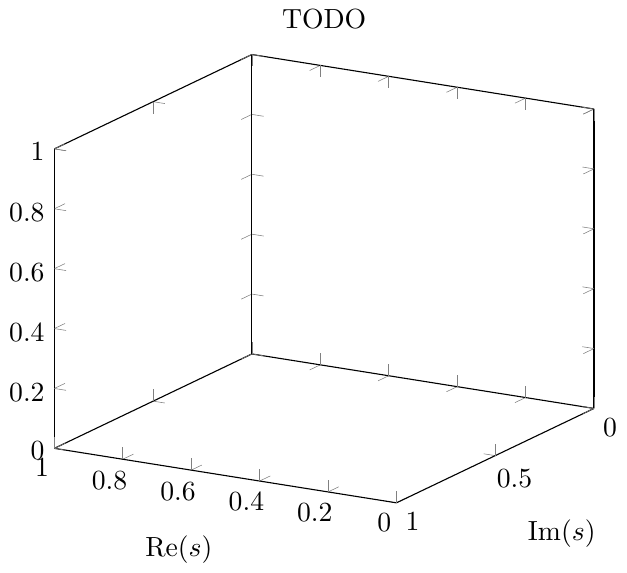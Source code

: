 \documentclass{standalone}
\usepackage{amsmath}
\usepackage{tikz}
\usetikzlibrary{calc}
\usetikzlibrary{positioning}
\usetikzlibrary{shapes,arrows,decorations.pathreplacing,decorations.markings}
\usepackage{pgfplots}
\pgfplotsset{compat=1.18}
\usepackage{transparent}

\begin{document}
\begin{tikzpicture}
\begin{axis}[
    view={210}{20},
    %hide axis,
    xmin=0, xmax=1,
    ymin=0, ymax=1,
    zmin=0, zmax=1,
    xlabel=$\text{Re}(s)$,
    ylabel=$\text{Im}(s)$,
    title=TODO
  ] 
\end{axis}
\end{tikzpicture}
\end{document}
